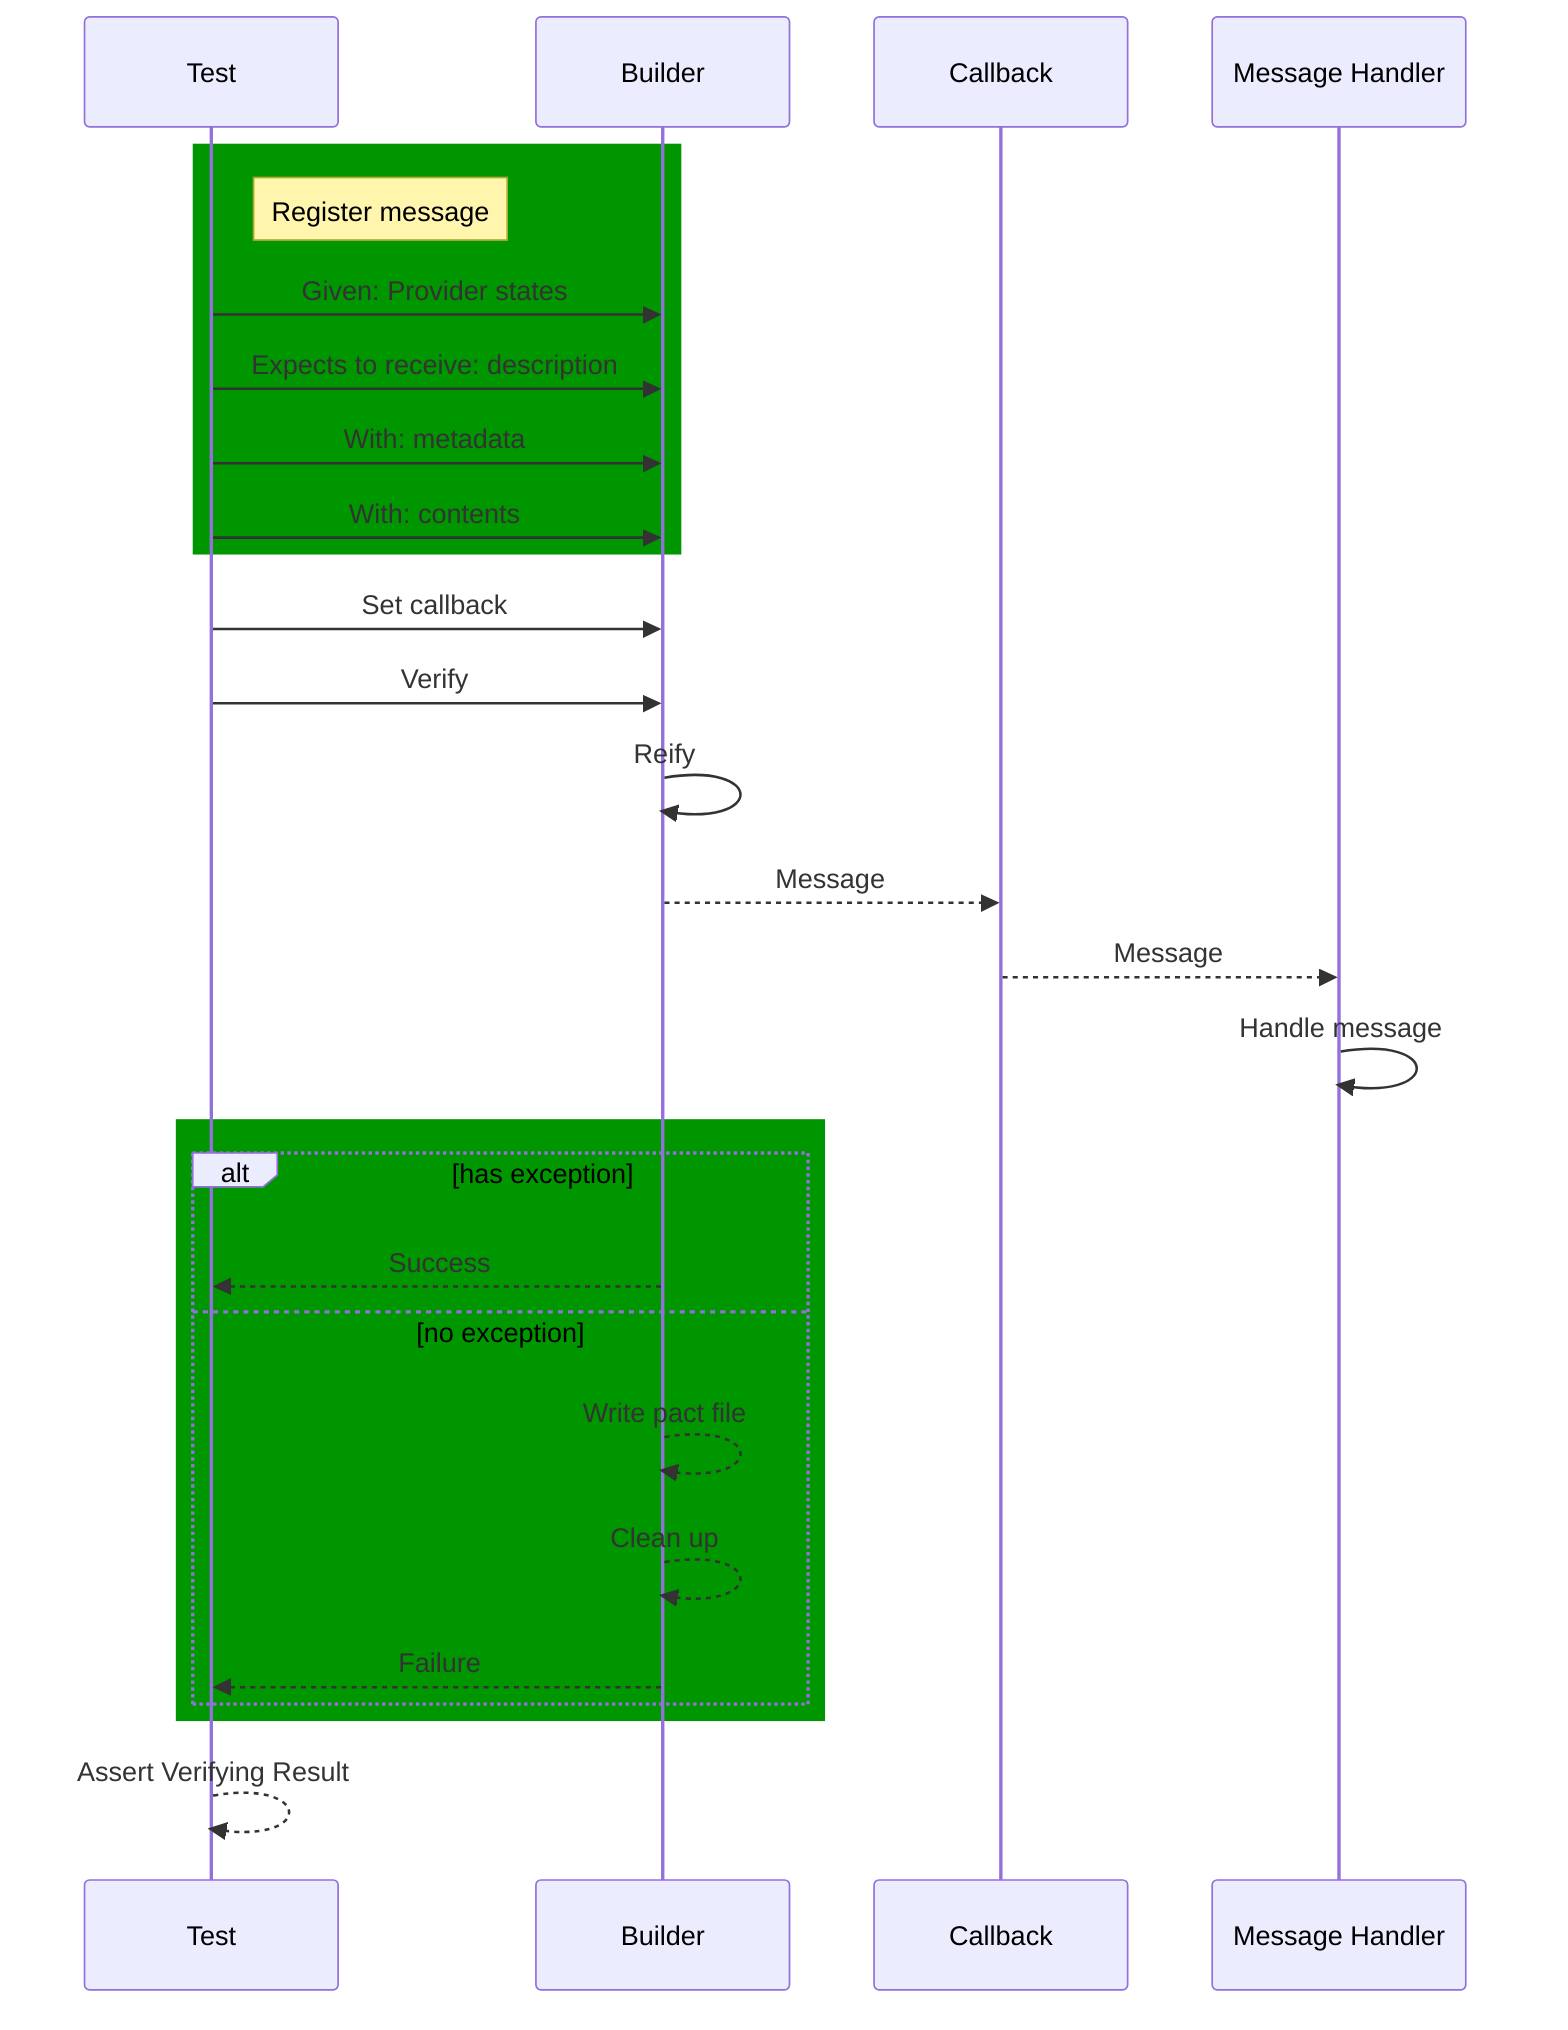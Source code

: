 sequenceDiagram
    rect rgb(0, 150, 0)
    note right of Test: Register message
    Test->>Builder: Given: Provider states
    Test->>Builder: Expects to receive: description
    Test->>Builder: With: metadata
    Test->>Builder: With: contents
    end
    Test->>Builder: Set callback
    Test->>Builder: Verify
    Builder->>Builder: Reify
    Builder-->>Callback: Message
    Callback-->>Message Handler: Message
    Message Handler->>Message Handler: Handle message
    rect rgb(0, 150, 0)
    alt has exception
        Builder-->>Test: Success
    else no exception
        Builder-->>Builder: Write pact file
        Builder-->>Builder: Clean up
        Builder-->>Test: Failure
    end
    end
    Test-->>Test: Assert Verifying Result